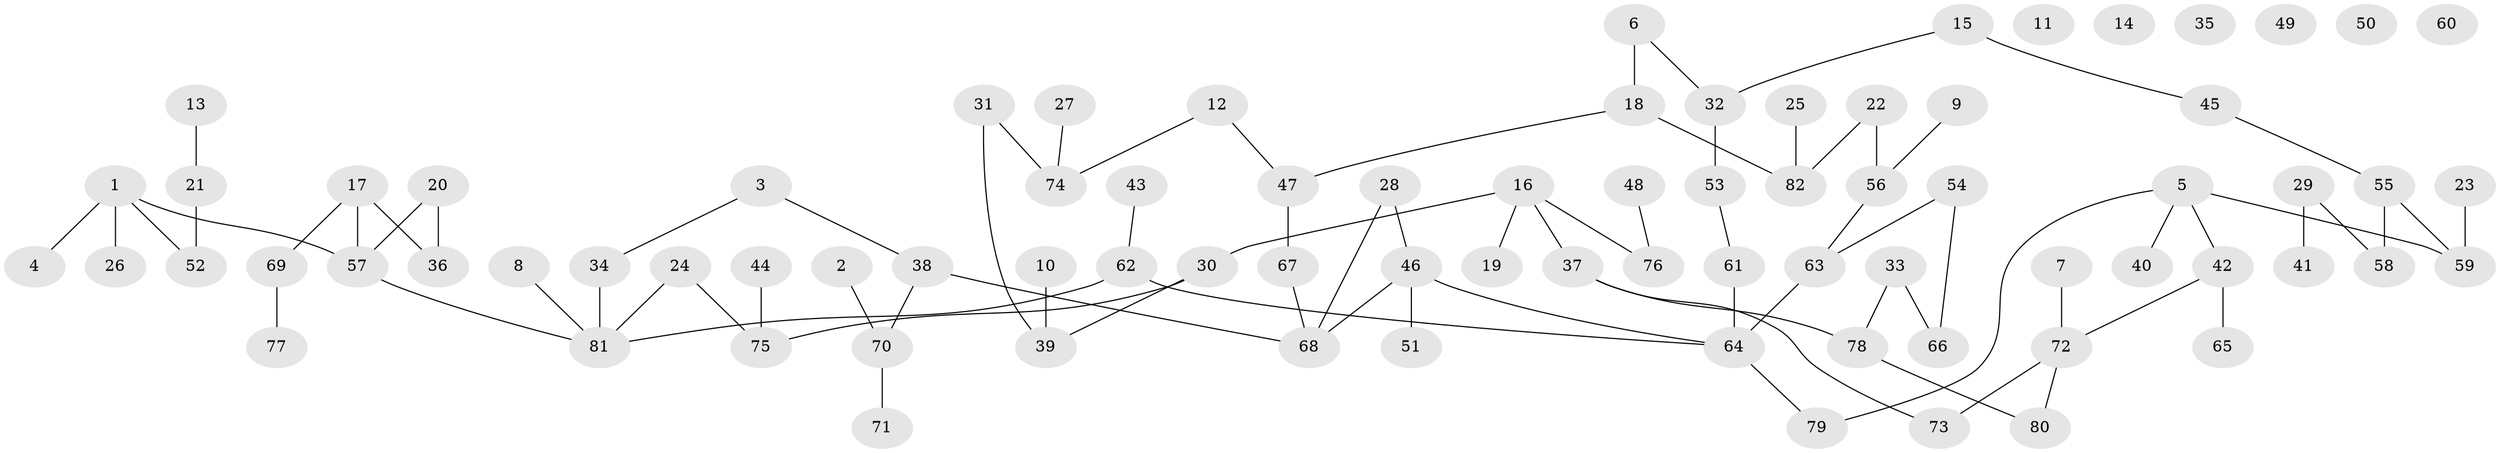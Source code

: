 // coarse degree distribution, {6: 0.03773584905660377, 1: 0.18867924528301888, 2: 0.41509433962264153, 5: 0.05660377358490566, 3: 0.16981132075471697, 4: 0.018867924528301886, 0: 0.11320754716981132}
// Generated by graph-tools (version 1.1) at 2025/41/03/06/25 10:41:22]
// undirected, 82 vertices, 85 edges
graph export_dot {
graph [start="1"]
  node [color=gray90,style=filled];
  1;
  2;
  3;
  4;
  5;
  6;
  7;
  8;
  9;
  10;
  11;
  12;
  13;
  14;
  15;
  16;
  17;
  18;
  19;
  20;
  21;
  22;
  23;
  24;
  25;
  26;
  27;
  28;
  29;
  30;
  31;
  32;
  33;
  34;
  35;
  36;
  37;
  38;
  39;
  40;
  41;
  42;
  43;
  44;
  45;
  46;
  47;
  48;
  49;
  50;
  51;
  52;
  53;
  54;
  55;
  56;
  57;
  58;
  59;
  60;
  61;
  62;
  63;
  64;
  65;
  66;
  67;
  68;
  69;
  70;
  71;
  72;
  73;
  74;
  75;
  76;
  77;
  78;
  79;
  80;
  81;
  82;
  1 -- 4;
  1 -- 26;
  1 -- 52;
  1 -- 57;
  2 -- 70;
  3 -- 34;
  3 -- 38;
  5 -- 40;
  5 -- 42;
  5 -- 59;
  5 -- 79;
  6 -- 18;
  6 -- 32;
  7 -- 72;
  8 -- 81;
  9 -- 56;
  10 -- 39;
  12 -- 47;
  12 -- 74;
  13 -- 21;
  15 -- 32;
  15 -- 45;
  16 -- 19;
  16 -- 30;
  16 -- 37;
  16 -- 76;
  17 -- 36;
  17 -- 57;
  17 -- 69;
  18 -- 47;
  18 -- 82;
  20 -- 36;
  20 -- 57;
  21 -- 52;
  22 -- 56;
  22 -- 82;
  23 -- 59;
  24 -- 75;
  24 -- 81;
  25 -- 82;
  27 -- 74;
  28 -- 46;
  28 -- 68;
  29 -- 41;
  29 -- 58;
  30 -- 39;
  30 -- 75;
  31 -- 39;
  31 -- 74;
  32 -- 53;
  33 -- 66;
  33 -- 78;
  34 -- 81;
  37 -- 73;
  37 -- 78;
  38 -- 68;
  38 -- 70;
  42 -- 65;
  42 -- 72;
  43 -- 62;
  44 -- 75;
  45 -- 55;
  46 -- 51;
  46 -- 64;
  46 -- 68;
  47 -- 67;
  48 -- 76;
  53 -- 61;
  54 -- 63;
  54 -- 66;
  55 -- 58;
  55 -- 59;
  56 -- 63;
  57 -- 81;
  61 -- 64;
  62 -- 64;
  62 -- 81;
  63 -- 64;
  64 -- 79;
  67 -- 68;
  69 -- 77;
  70 -- 71;
  72 -- 73;
  72 -- 80;
  78 -- 80;
}
